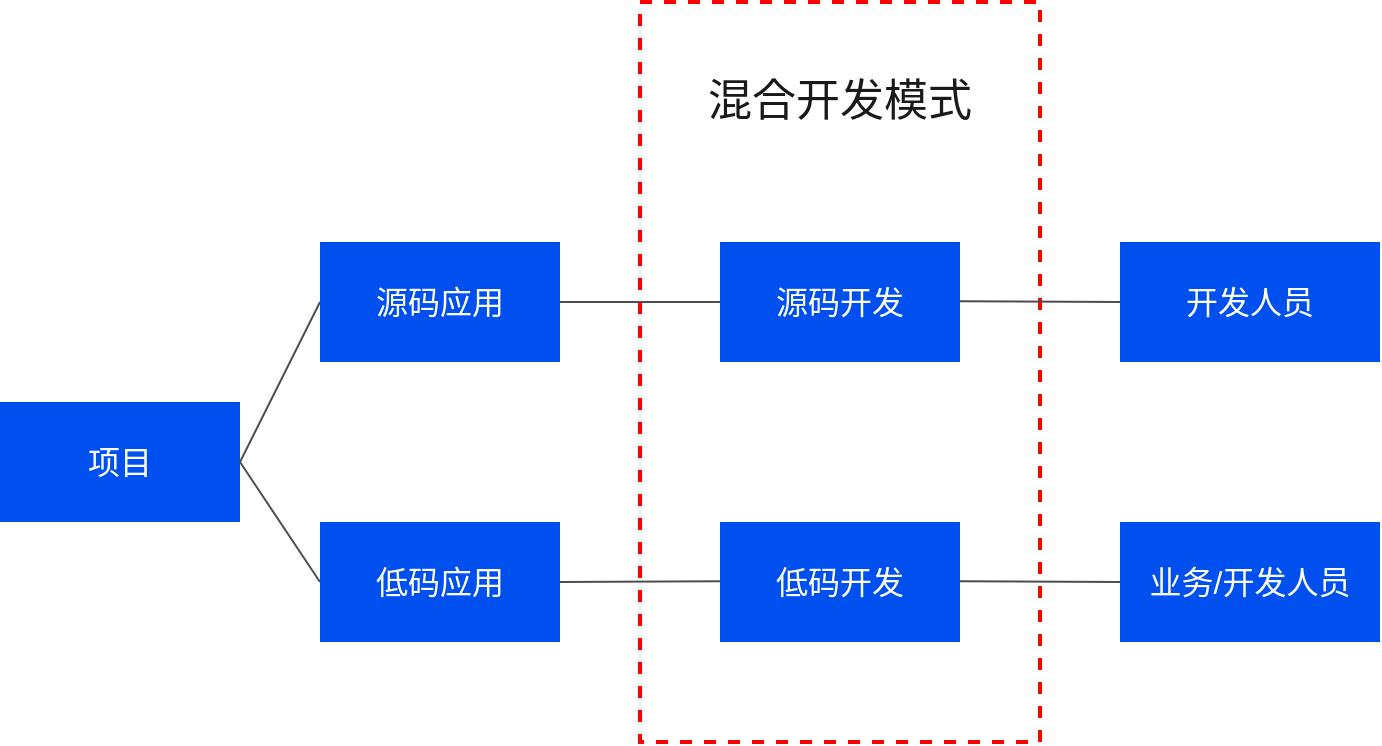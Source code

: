 <mxfile version="24.2.7" type="github">
  <diagram name="第 1 页" id="WBifuUziOrpBgVNUifT3">
    <mxGraphModel dx="1509" dy="821" grid="1" gridSize="10" guides="1" tooltips="1" connect="1" arrows="1" fold="1" page="1" pageScale="1" pageWidth="827" pageHeight="1169" math="0" shadow="0">
      <root>
        <mxCell id="0" />
        <mxCell id="1" parent="0" />
        <mxCell id="uDqeAKN0CxZrEolLGgEj-20" value="" style="rounded=0;whiteSpace=wrap;html=1;fillColor=none;strokeColor=#FF0000;strokeWidth=2;dashed=1;" vertex="1" parent="1">
          <mxGeometry x="480" y="440" width="200" height="370" as="geometry" />
        </mxCell>
        <mxCell id="uDqeAKN0CxZrEolLGgEj-2" value="项目" style="rounded=0;whiteSpace=wrap;html=1;fillColor=#0050ef;fontColor=#ffffff;strokeColor=none;fontSize=16;" vertex="1" parent="1">
          <mxGeometry x="160" y="640" width="120" height="60" as="geometry" />
        </mxCell>
        <mxCell id="uDqeAKN0CxZrEolLGgEj-3" value="低码应用" style="rounded=0;whiteSpace=wrap;html=1;fillColor=#0050ef;fontColor=#ffffff;strokeColor=none;fontSize=16;" vertex="1" parent="1">
          <mxGeometry x="320" y="700" width="120" height="60" as="geometry" />
        </mxCell>
        <mxCell id="uDqeAKN0CxZrEolLGgEj-4" value="" style="rounded=0;whiteSpace=wrap;html=1;strokeColor=none;" vertex="1" parent="1">
          <mxGeometry x="310" y="570" width="120" height="60" as="geometry" />
        </mxCell>
        <mxCell id="uDqeAKN0CxZrEolLGgEj-5" value="源码应用" style="rounded=0;whiteSpace=wrap;html=1;fillColor=#0050ef;fontColor=#ffffff;strokeColor=none;fontSize=16;" vertex="1" parent="1">
          <mxGeometry x="320" y="560" width="120" height="60" as="geometry" />
        </mxCell>
        <mxCell id="uDqeAKN0CxZrEolLGgEj-6" value="低码开发" style="rounded=0;whiteSpace=wrap;html=1;fillColor=#0050ef;fontColor=#ffffff;strokeColor=none;fontSize=16;" vertex="1" parent="1">
          <mxGeometry x="520" y="700" width="120" height="60" as="geometry" />
        </mxCell>
        <mxCell id="uDqeAKN0CxZrEolLGgEj-7" value="" style="rounded=0;whiteSpace=wrap;html=1;strokeColor=none;" vertex="1" parent="1">
          <mxGeometry x="540" y="570" width="120" height="60" as="geometry" />
        </mxCell>
        <mxCell id="uDqeAKN0CxZrEolLGgEj-8" value="源码开发" style="rounded=0;whiteSpace=wrap;html=1;fillColor=#0050ef;fontColor=#ffffff;strokeColor=none;fontSize=16;" vertex="1" parent="1">
          <mxGeometry x="520" y="560" width="120" height="60" as="geometry" />
        </mxCell>
        <mxCell id="uDqeAKN0CxZrEolLGgEj-10" value="" style="rounded=0;whiteSpace=wrap;html=1;strokeColor=none;" vertex="1" parent="1">
          <mxGeometry x="730" y="570" width="120" height="60" as="geometry" />
        </mxCell>
        <mxCell id="uDqeAKN0CxZrEolLGgEj-11" value="开发人员" style="rounded=0;whiteSpace=wrap;html=1;fillColor=#0050ef;fontColor=#ffffff;strokeColor=none;fontSize=16;" vertex="1" parent="1">
          <mxGeometry x="720" y="560" width="130" height="60" as="geometry" />
        </mxCell>
        <mxCell id="uDqeAKN0CxZrEolLGgEj-12" value="业务/开发人员" style="rounded=0;whiteSpace=wrap;html=1;fillColor=#0050ef;fontColor=#ffffff;strokeColor=none;fontSize=16;" vertex="1" parent="1">
          <mxGeometry x="720" y="700" width="130" height="60" as="geometry" />
        </mxCell>
        <mxCell id="uDqeAKN0CxZrEolLGgEj-14" value="" style="endArrow=none;html=1;rounded=0;entryX=0;entryY=0.5;entryDx=0;entryDy=0;strokeColor=#4D4D4D;exitX=1;exitY=0.5;exitDx=0;exitDy=0;" edge="1" parent="1" source="uDqeAKN0CxZrEolLGgEj-2" target="uDqeAKN0CxZrEolLGgEj-5">
          <mxGeometry width="50" height="50" relative="1" as="geometry">
            <mxPoint x="240" y="660" as="sourcePoint" />
            <mxPoint x="290" y="610" as="targetPoint" />
          </mxGeometry>
        </mxCell>
        <mxCell id="uDqeAKN0CxZrEolLGgEj-15" value="" style="endArrow=none;html=1;rounded=0;entryX=0;entryY=0.5;entryDx=0;entryDy=0;strokeColor=#4D4D4D;exitX=1;exitY=0.5;exitDx=0;exitDy=0;" edge="1" parent="1" source="uDqeAKN0CxZrEolLGgEj-2" target="uDqeAKN0CxZrEolLGgEj-3">
          <mxGeometry width="50" height="50" relative="1" as="geometry">
            <mxPoint x="250" y="670" as="sourcePoint" />
            <mxPoint x="310" y="600" as="targetPoint" />
          </mxGeometry>
        </mxCell>
        <mxCell id="uDqeAKN0CxZrEolLGgEj-16" value="" style="endArrow=none;html=1;rounded=0;entryX=0;entryY=0.5;entryDx=0;entryDy=0;strokeColor=#4D4D4D;exitX=1;exitY=0.5;exitDx=0;exitDy=0;" edge="1" parent="1" source="uDqeAKN0CxZrEolLGgEj-5" target="uDqeAKN0CxZrEolLGgEj-8">
          <mxGeometry width="50" height="50" relative="1" as="geometry">
            <mxPoint x="250" y="670" as="sourcePoint" />
            <mxPoint x="310" y="600" as="targetPoint" />
          </mxGeometry>
        </mxCell>
        <mxCell id="uDqeAKN0CxZrEolLGgEj-17" value="" style="endArrow=none;html=1;rounded=0;entryX=0;entryY=0.5;entryDx=0;entryDy=0;strokeColor=#4D4D4D;" edge="1" parent="1">
          <mxGeometry width="50" height="50" relative="1" as="geometry">
            <mxPoint x="440" y="730" as="sourcePoint" />
            <mxPoint x="520" y="729.58" as="targetPoint" />
          </mxGeometry>
        </mxCell>
        <mxCell id="uDqeAKN0CxZrEolLGgEj-18" value="" style="endArrow=none;html=1;rounded=0;strokeColor=#4D4D4D;exitX=1;exitY=0.5;exitDx=0;exitDy=0;entryX=0;entryY=0.5;entryDx=0;entryDy=0;" edge="1" parent="1" target="uDqeAKN0CxZrEolLGgEj-11">
          <mxGeometry width="50" height="50" relative="1" as="geometry">
            <mxPoint x="640" y="589.58" as="sourcePoint" />
            <mxPoint x="720" y="590" as="targetPoint" />
          </mxGeometry>
        </mxCell>
        <mxCell id="uDqeAKN0CxZrEolLGgEj-19" value="" style="endArrow=none;html=1;rounded=0;strokeColor=#4D4D4D;exitX=1;exitY=0.5;exitDx=0;exitDy=0;entryX=0;entryY=0.5;entryDx=0;entryDy=0;" edge="1" parent="1" target="uDqeAKN0CxZrEolLGgEj-12">
          <mxGeometry width="50" height="50" relative="1" as="geometry">
            <mxPoint x="640" y="729.58" as="sourcePoint" />
            <mxPoint x="710" y="730" as="targetPoint" />
          </mxGeometry>
        </mxCell>
        <mxCell id="uDqeAKN0CxZrEolLGgEj-21" value="&lt;font color=&quot;#1a1a1a&quot; style=&quot;font-size: 22px;&quot;&gt;混合开发模式&lt;/font&gt;" style="text;html=1;align=center;verticalAlign=middle;whiteSpace=wrap;rounded=0;" vertex="1" parent="1">
          <mxGeometry x="480" y="460" width="200" height="60" as="geometry" />
        </mxCell>
      </root>
    </mxGraphModel>
  </diagram>
</mxfile>
